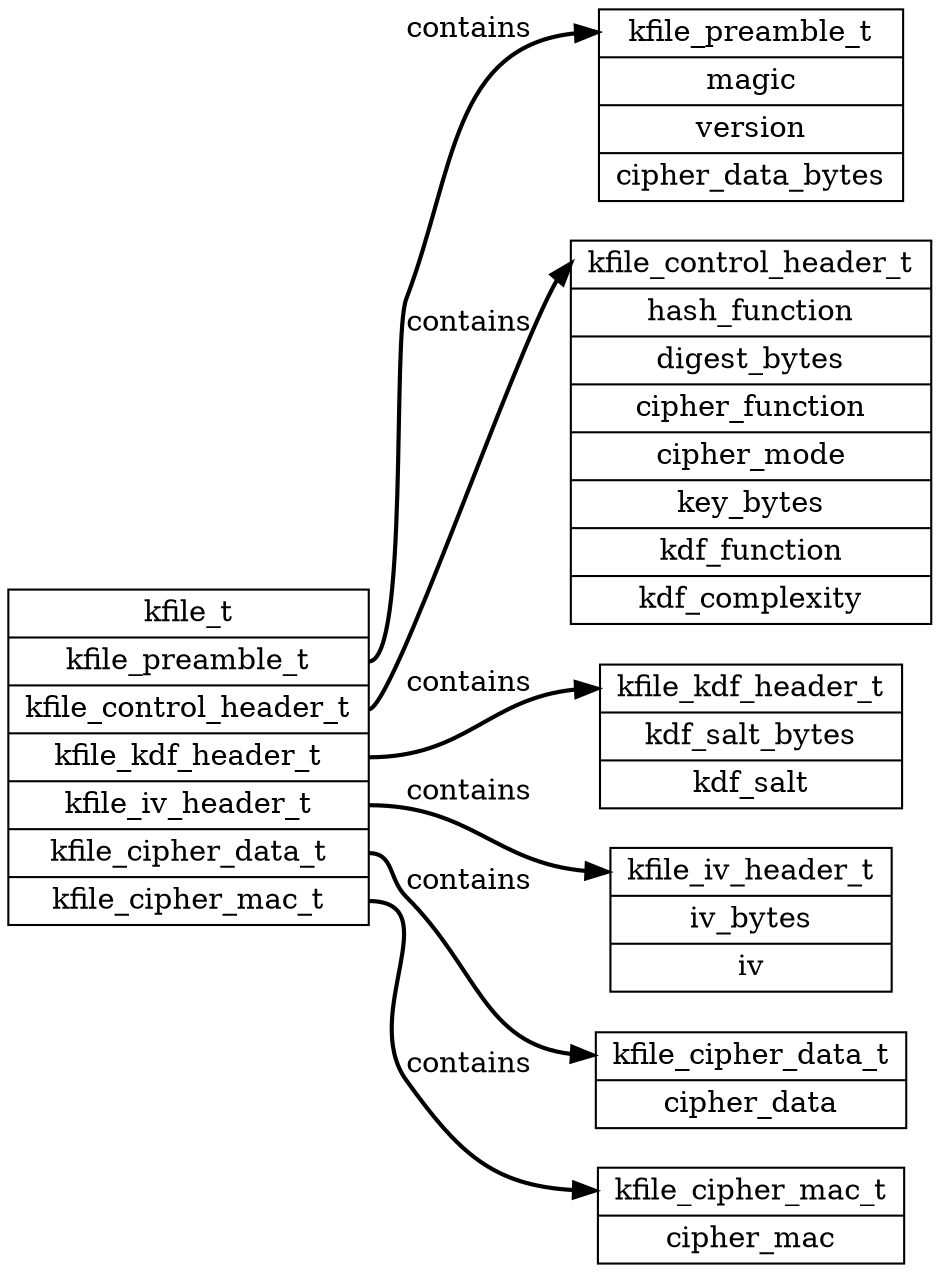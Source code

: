 digraph kfile {
	graph [rankdir=LR];
	2	 [color="#000000",
		label="<f0> kfile_t | <f1> kfile_preamble_t | <f2> kfile_control_header_t | <f3> kfile_kdf_header_t | <f4> kfile_iv_header_t | <f5> kfile\
_cipher_data_t | <f6> kfile_cipher_mac_t",
		root=true,
		shape=record];
	17	 [color="#000000",
		label="<f0> kfile_kdf_header_t | <f1> kdf_salt_bytes | <f2> kdf_salt",
		shape=record];
	2:f3 -> 17:f0 [key=2,
	label=contains,
	style=bold];
25 [color="#000000",
	label="<f0> kfile_cipher_data_t | <f1> cipher_data",
	shape=record];
2:f5 -> 25:f0 [key=4,
label=contains,
style=bold];
3 [color="#000000",
label="<f0> kfile_preamble_t | <f1> magic | <f2> version | <f3> cipher_data_bytes",
shape=record];
2:f1 -> 3:f0 [key=0,
label=contains,
style=bold];
21 [color="#000000",
label="<f0> kfile_iv_header_t | <f1> iv_bytes | <f2> iv",
shape=record];
2:f4 -> 21:f0 [key=3,
label=contains,
style=bold];
28 [color="#000000",
label="<f0> kfile_cipher_mac_t | <f1> cipher_mac",
shape=record];
2:f6 -> 28:f0 [key=5,
label=contains,
style=bold];
8 [color="#000000",
label="<f0> kfile_control_header_t | <f1> hash_function | <f2> digest_bytes | <f3> cipher_function | <f4> cipher_mode | <f5> key_bytes \
| <f6> kdf_function | <f7> kdf_complexity",
shape=record];
2:f2 -> 8:f0 [key=1,
label=contains,
style=bold];
}
